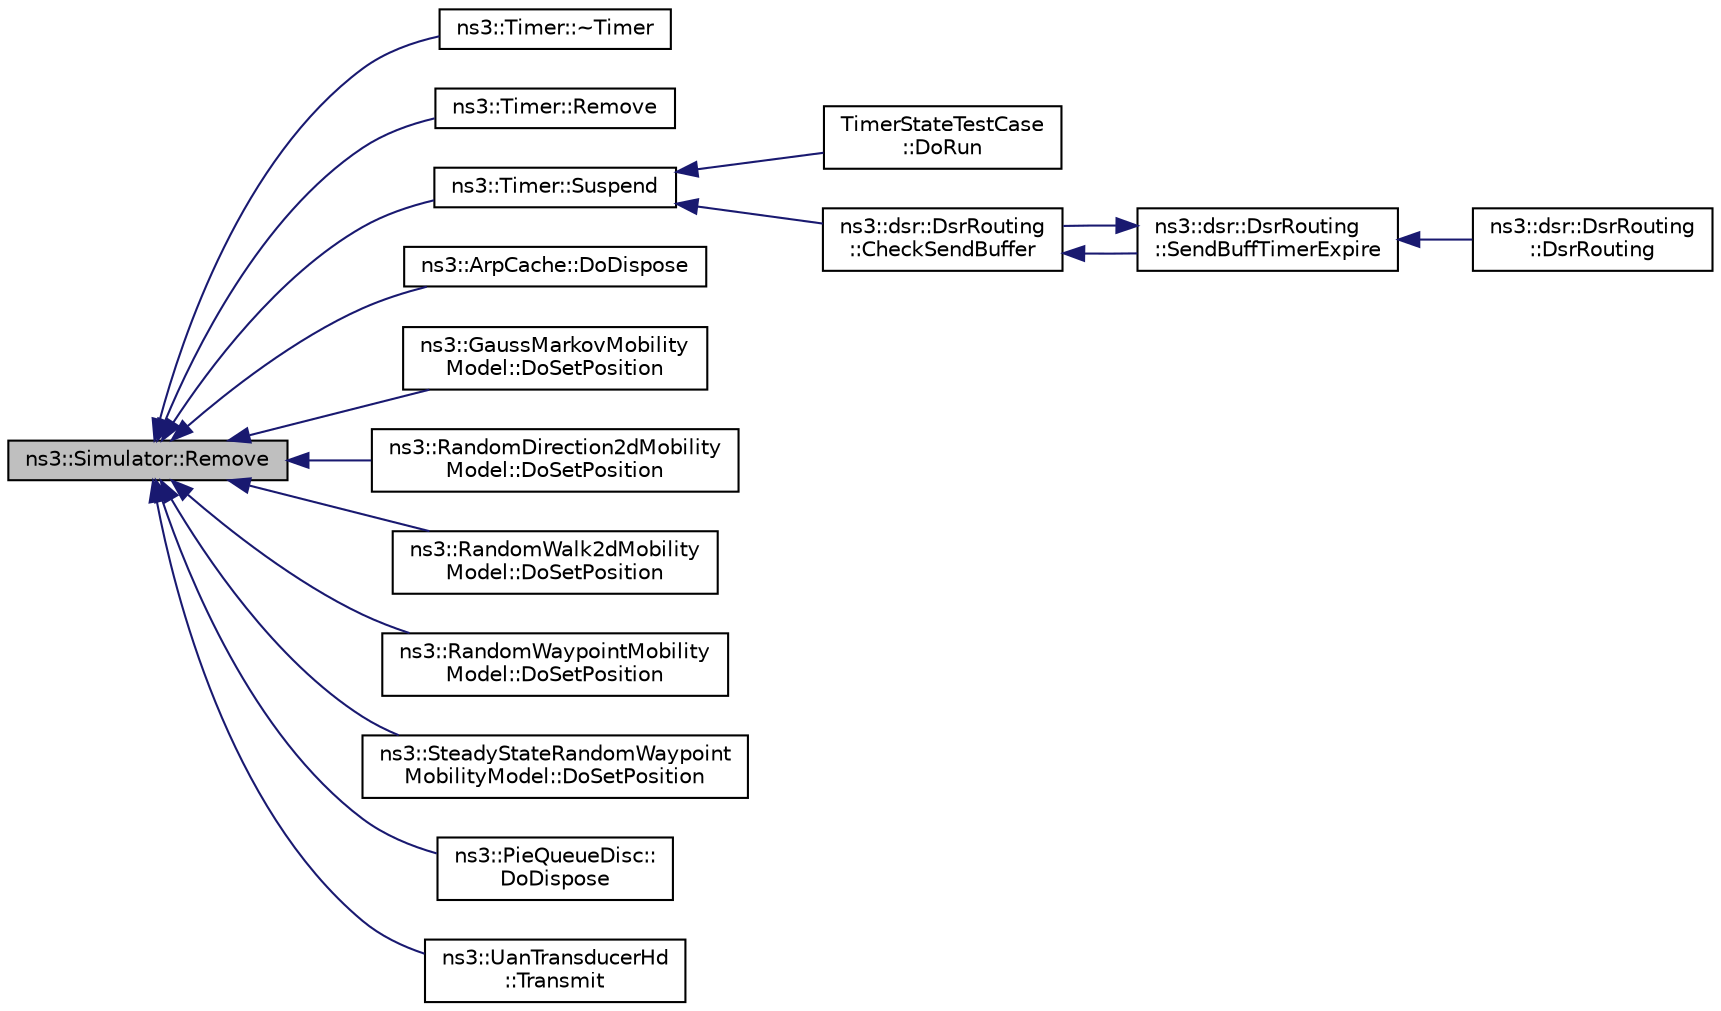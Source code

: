 digraph "ns3::Simulator::Remove"
{
  edge [fontname="Helvetica",fontsize="10",labelfontname="Helvetica",labelfontsize="10"];
  node [fontname="Helvetica",fontsize="10",shape=record];
  rankdir="LR";
  Node1 [label="ns3::Simulator::Remove",height=0.2,width=0.4,color="black", fillcolor="grey75", style="filled", fontcolor="black"];
  Node1 -> Node2 [dir="back",color="midnightblue",fontsize="10",style="solid"];
  Node2 [label="ns3::Timer::~Timer",height=0.2,width=0.4,color="black", fillcolor="white", style="filled",URL="$d0/d3e/classns3_1_1Timer.html#a28be7e74382598fc10b3f4424c62bb41"];
  Node1 -> Node3 [dir="back",color="midnightblue",fontsize="10",style="solid"];
  Node3 [label="ns3::Timer::Remove",height=0.2,width=0.4,color="black", fillcolor="white", style="filled",URL="$d0/d3e/classns3_1_1Timer.html#a212c946d8b077413171d019f2adc42b5"];
  Node1 -> Node4 [dir="back",color="midnightblue",fontsize="10",style="solid"];
  Node4 [label="ns3::Timer::Suspend",height=0.2,width=0.4,color="black", fillcolor="white", style="filled",URL="$d0/d3e/classns3_1_1Timer.html#a168f973f4c60fbeb1580d4734f91e049"];
  Node4 -> Node5 [dir="back",color="midnightblue",fontsize="10",style="solid"];
  Node5 [label="TimerStateTestCase\l::DoRun",height=0.2,width=0.4,color="black", fillcolor="white", style="filled",URL="$d9/dfc/classTimerStateTestCase.html#a879d8ef21299859ba79ae1179024991e",tooltip="Implementation to actually run this TestCase. "];
  Node4 -> Node6 [dir="back",color="midnightblue",fontsize="10",style="solid"];
  Node6 [label="ns3::dsr::DsrRouting\l::CheckSendBuffer",height=0.2,width=0.4,color="black", fillcolor="white", style="filled",URL="$df/d32/classns3_1_1dsr_1_1DsrRouting.html#a03ace9023e9fe58434dc004123c7d9e0",tooltip="Check the send buffer of packets with route when send buffer timer expire. "];
  Node6 -> Node7 [dir="back",color="midnightblue",fontsize="10",style="solid"];
  Node7 [label="ns3::dsr::DsrRouting\l::SendBuffTimerExpire",height=0.2,width=0.4,color="black", fillcolor="white", style="filled",URL="$df/d32/classns3_1_1dsr_1_1DsrRouting.html#a10273aec775b5cf12eafb03ee46c4397",tooltip="The send buffer timer expire. "];
  Node7 -> Node8 [dir="back",color="midnightblue",fontsize="10",style="solid"];
  Node8 [label="ns3::dsr::DsrRouting\l::DsrRouting",height=0.2,width=0.4,color="black", fillcolor="white", style="filled",URL="$df/d32/classns3_1_1dsr_1_1DsrRouting.html#a3b686bd293d4bd096180a1996171ccd1",tooltip="Constructor. "];
  Node7 -> Node6 [dir="back",color="midnightblue",fontsize="10",style="solid"];
  Node1 -> Node9 [dir="back",color="midnightblue",fontsize="10",style="solid"];
  Node9 [label="ns3::ArpCache::DoDispose",height=0.2,width=0.4,color="black", fillcolor="white", style="filled",URL="$d4/d81/classns3_1_1ArpCache.html#a82e8920743f9de62133e2b43071a171b"];
  Node1 -> Node10 [dir="back",color="midnightblue",fontsize="10",style="solid"];
  Node10 [label="ns3::GaussMarkovMobility\lModel::DoSetPosition",height=0.2,width=0.4,color="black", fillcolor="white", style="filled",URL="$db/dd2/classns3_1_1GaussMarkovMobilityModel.html#abe13b92e3c92adfff7aee6cbb6b52f26"];
  Node1 -> Node11 [dir="back",color="midnightblue",fontsize="10",style="solid"];
  Node11 [label="ns3::RandomDirection2dMobility\lModel::DoSetPosition",height=0.2,width=0.4,color="black", fillcolor="white", style="filled",URL="$dc/d1a/classns3_1_1RandomDirection2dMobilityModel.html#ae35094b50443320f1ebab5beed22cc34"];
  Node1 -> Node12 [dir="back",color="midnightblue",fontsize="10",style="solid"];
  Node12 [label="ns3::RandomWalk2dMobility\lModel::DoSetPosition",height=0.2,width=0.4,color="black", fillcolor="white", style="filled",URL="$d9/d99/classns3_1_1RandomWalk2dMobilityModel.html#a208225b18028947d3153166926fe6811"];
  Node1 -> Node13 [dir="back",color="midnightblue",fontsize="10",style="solid"];
  Node13 [label="ns3::RandomWaypointMobility\lModel::DoSetPosition",height=0.2,width=0.4,color="black", fillcolor="white", style="filled",URL="$d4/d09/classns3_1_1RandomWaypointMobilityModel.html#aaa7ec1c8816486310082042724e3d76b"];
  Node1 -> Node14 [dir="back",color="midnightblue",fontsize="10",style="solid"];
  Node14 [label="ns3::SteadyStateRandomWaypoint\lMobilityModel::DoSetPosition",height=0.2,width=0.4,color="black", fillcolor="white", style="filled",URL="$d9/d91/classns3_1_1SteadyStateRandomWaypointMobilityModel.html#a2ffb24cd477f0a23487e914ca50366bc"];
  Node1 -> Node15 [dir="back",color="midnightblue",fontsize="10",style="solid"];
  Node15 [label="ns3::PieQueueDisc::\lDoDispose",height=0.2,width=0.4,color="black", fillcolor="white", style="filled",URL="$da/d04/classns3_1_1PieQueueDisc.html#a8753e73c53483d005228c173cec22de9",tooltip="Dispose of the object. "];
  Node1 -> Node16 [dir="back",color="midnightblue",fontsize="10",style="solid"];
  Node16 [label="ns3::UanTransducerHd\l::Transmit",height=0.2,width=0.4,color="black", fillcolor="white", style="filled",URL="$d6/d7a/classns3_1_1UanTransducerHd.html#a59d45284062693608322f87618525cd5"];
}
